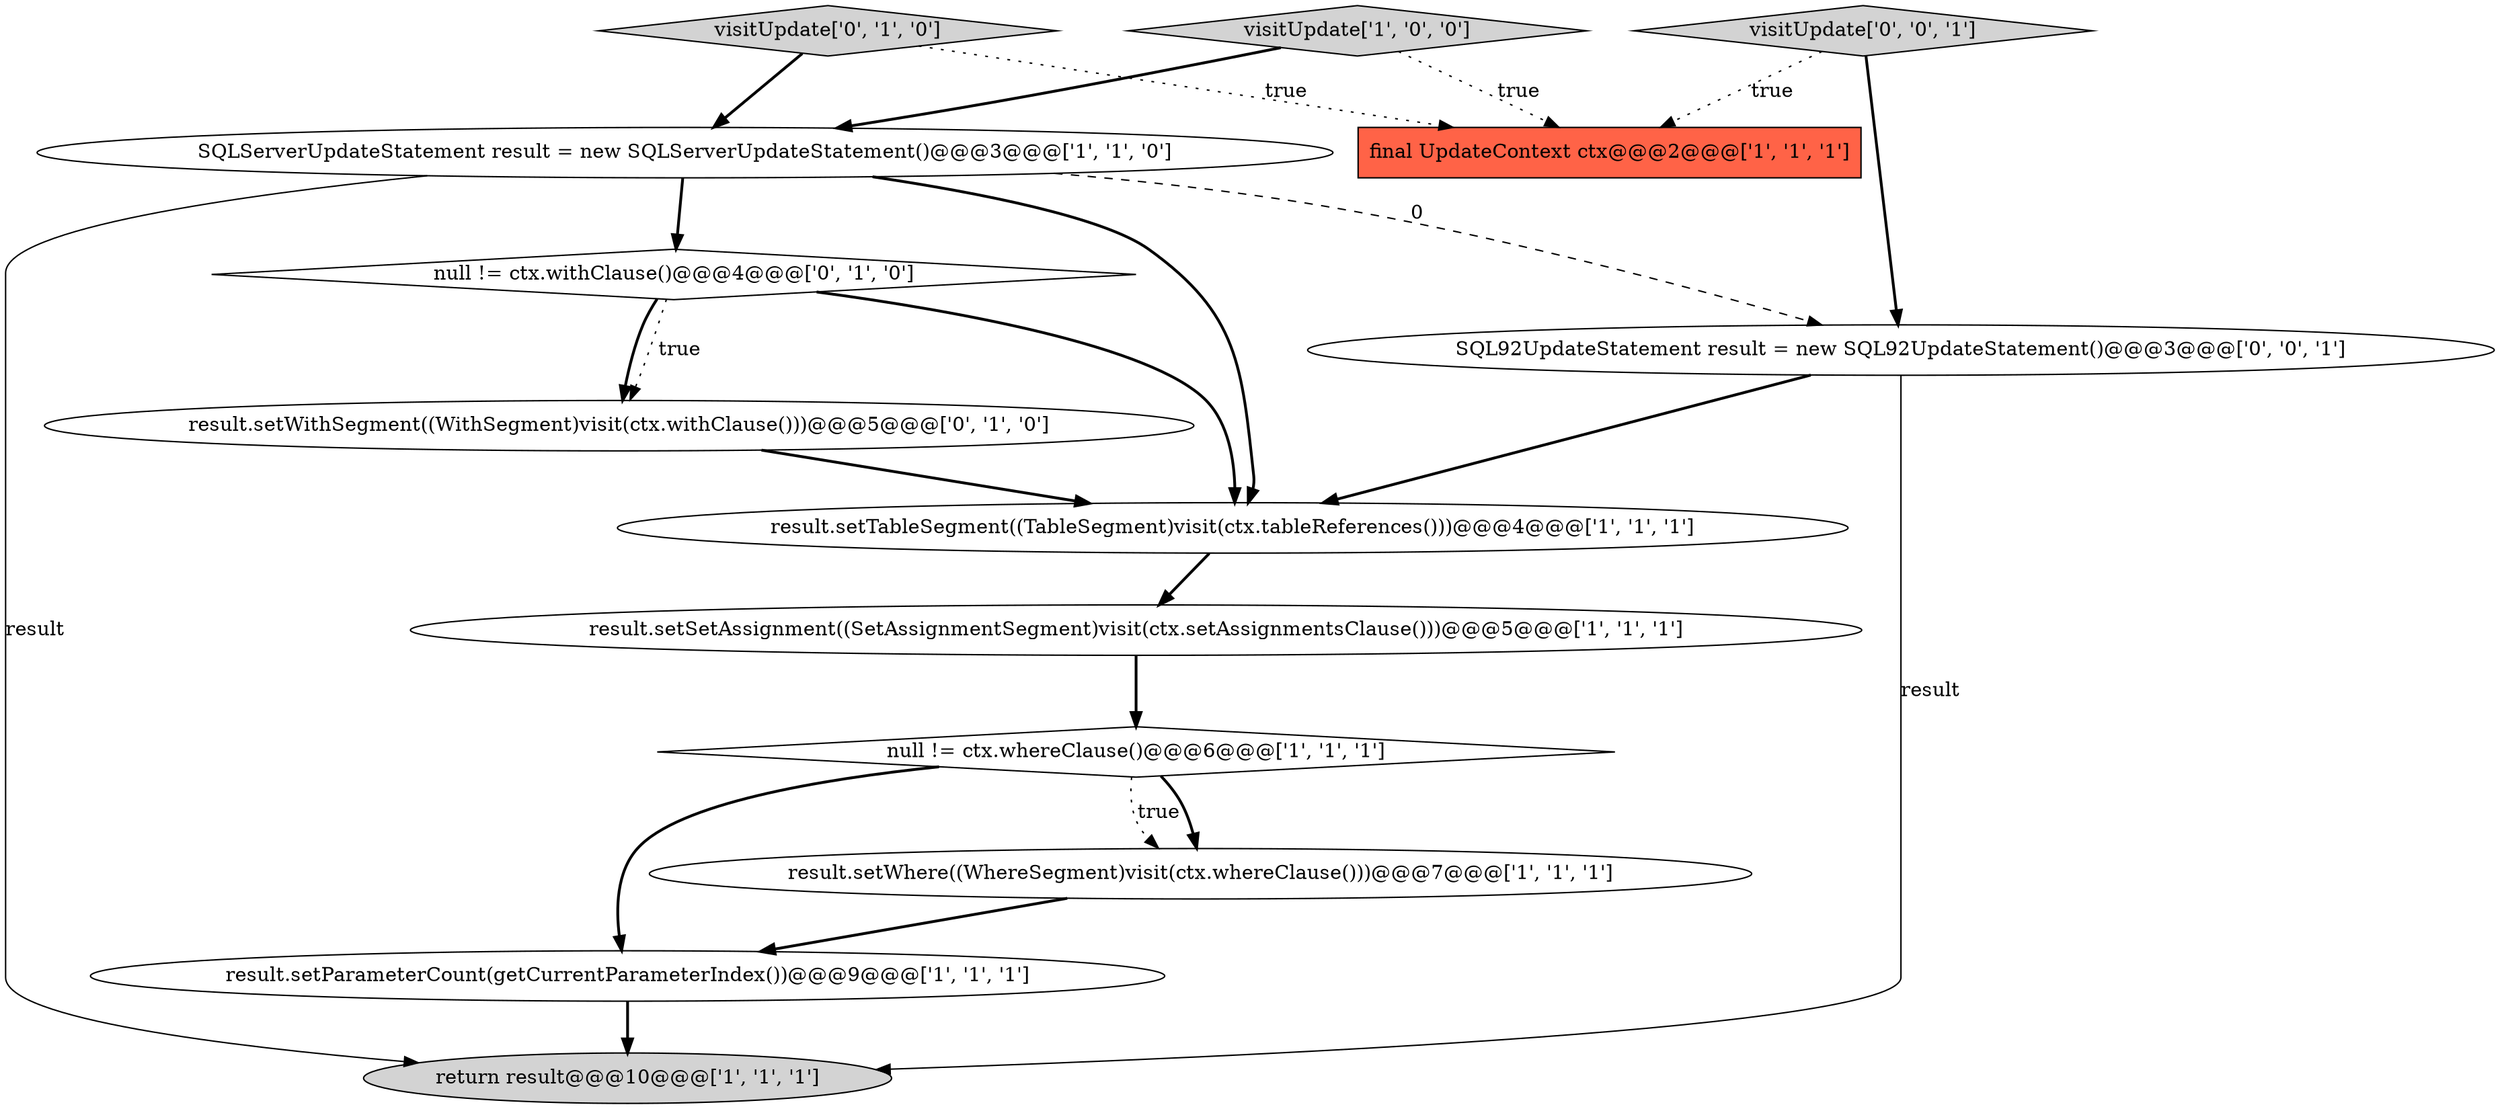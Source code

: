 digraph {
11 [style = filled, label = "null != ctx.withClause()@@@4@@@['0', '1', '0']", fillcolor = white, shape = diamond image = "AAA1AAABBB2BBB"];
13 [style = filled, label = "visitUpdate['0', '0', '1']", fillcolor = lightgray, shape = diamond image = "AAA0AAABBB3BBB"];
2 [style = filled, label = "visitUpdate['1', '0', '0']", fillcolor = lightgray, shape = diamond image = "AAA0AAABBB1BBB"];
3 [style = filled, label = "SQLServerUpdateStatement result = new SQLServerUpdateStatement()@@@3@@@['1', '1', '0']", fillcolor = white, shape = ellipse image = "AAA0AAABBB1BBB"];
8 [style = filled, label = "return result@@@10@@@['1', '1', '1']", fillcolor = lightgray, shape = ellipse image = "AAA0AAABBB1BBB"];
5 [style = filled, label = "result.setSetAssignment((SetAssignmentSegment)visit(ctx.setAssignmentsClause()))@@@5@@@['1', '1', '1']", fillcolor = white, shape = ellipse image = "AAA0AAABBB1BBB"];
6 [style = filled, label = "final UpdateContext ctx@@@2@@@['1', '1', '1']", fillcolor = tomato, shape = box image = "AAA0AAABBB1BBB"];
10 [style = filled, label = "result.setWithSegment((WithSegment)visit(ctx.withClause()))@@@5@@@['0', '1', '0']", fillcolor = white, shape = ellipse image = "AAA1AAABBB2BBB"];
12 [style = filled, label = "SQL92UpdateStatement result = new SQL92UpdateStatement()@@@3@@@['0', '0', '1']", fillcolor = white, shape = ellipse image = "AAA0AAABBB3BBB"];
4 [style = filled, label = "result.setParameterCount(getCurrentParameterIndex())@@@9@@@['1', '1', '1']", fillcolor = white, shape = ellipse image = "AAA0AAABBB1BBB"];
1 [style = filled, label = "result.setWhere((WhereSegment)visit(ctx.whereClause()))@@@7@@@['1', '1', '1']", fillcolor = white, shape = ellipse image = "AAA0AAABBB1BBB"];
7 [style = filled, label = "null != ctx.whereClause()@@@6@@@['1', '1', '1']", fillcolor = white, shape = diamond image = "AAA0AAABBB1BBB"];
0 [style = filled, label = "result.setTableSegment((TableSegment)visit(ctx.tableReferences()))@@@4@@@['1', '1', '1']", fillcolor = white, shape = ellipse image = "AAA0AAABBB1BBB"];
9 [style = filled, label = "visitUpdate['0', '1', '0']", fillcolor = lightgray, shape = diamond image = "AAA0AAABBB2BBB"];
3->8 [style = solid, label="result"];
12->0 [style = bold, label=""];
13->6 [style = dotted, label="true"];
3->11 [style = bold, label=""];
11->10 [style = dotted, label="true"];
11->0 [style = bold, label=""];
9->3 [style = bold, label=""];
2->6 [style = dotted, label="true"];
4->8 [style = bold, label=""];
7->1 [style = dotted, label="true"];
9->6 [style = dotted, label="true"];
2->3 [style = bold, label=""];
13->12 [style = bold, label=""];
11->10 [style = bold, label=""];
7->4 [style = bold, label=""];
3->0 [style = bold, label=""];
12->8 [style = solid, label="result"];
1->4 [style = bold, label=""];
7->1 [style = bold, label=""];
0->5 [style = bold, label=""];
3->12 [style = dashed, label="0"];
5->7 [style = bold, label=""];
10->0 [style = bold, label=""];
}

